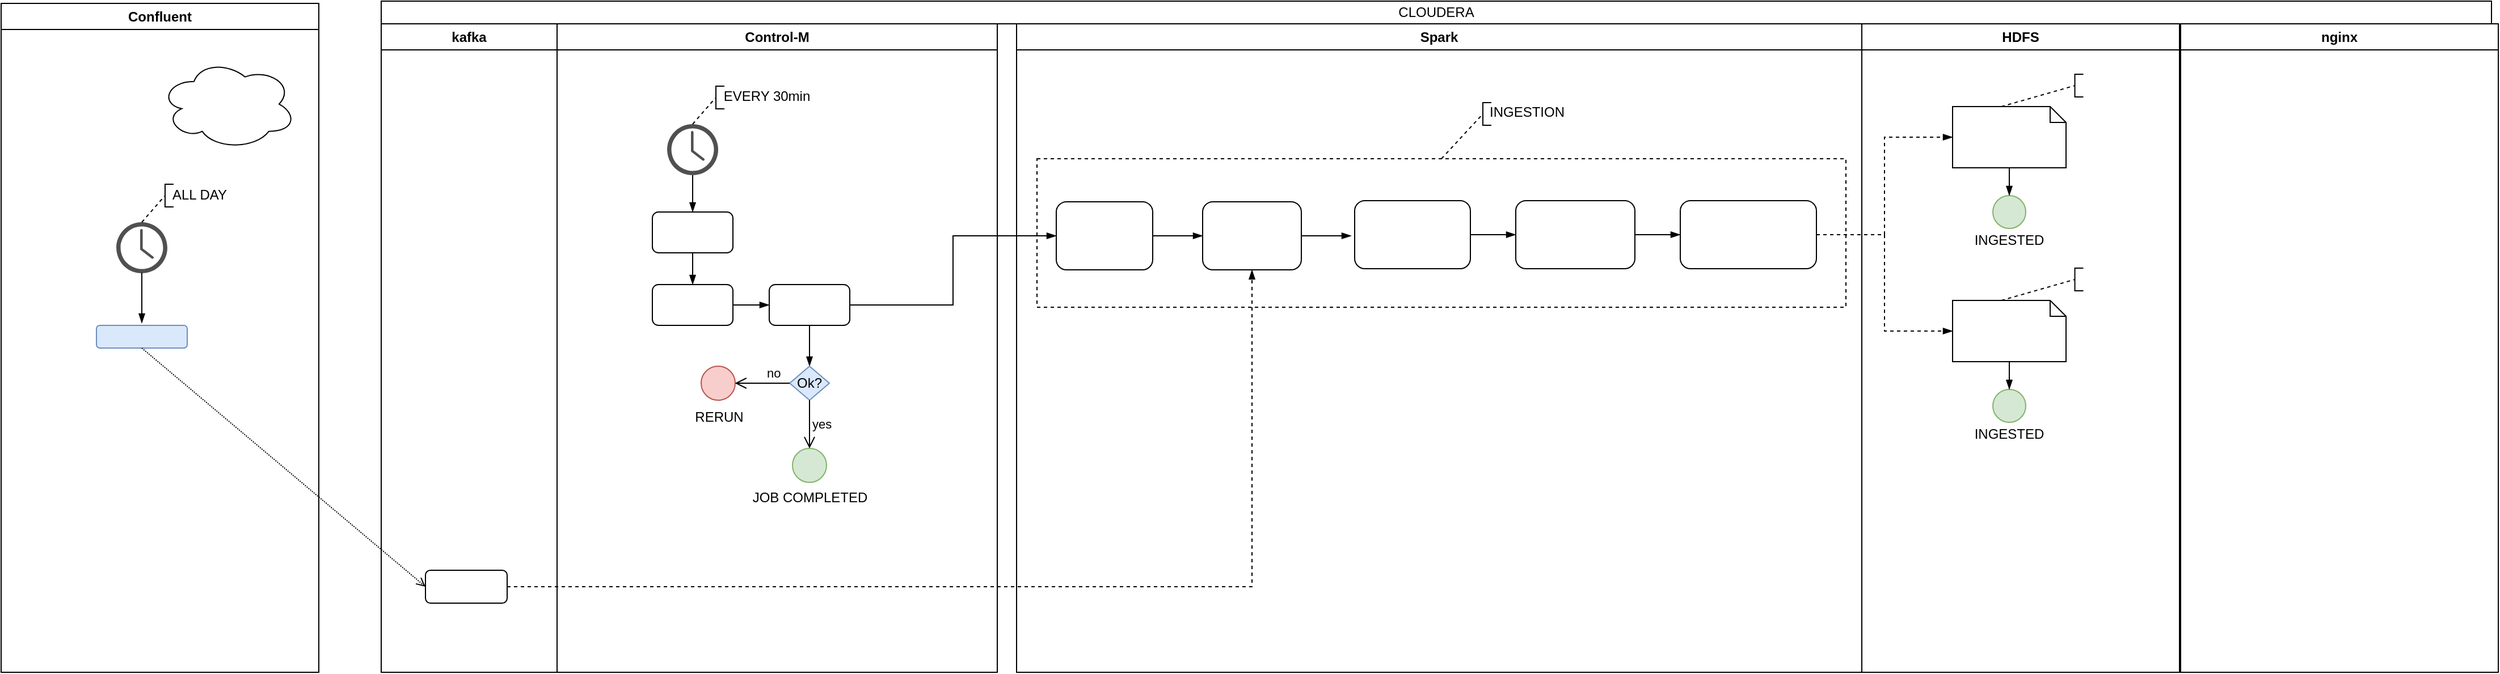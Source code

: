 <mxfile version="12.0.2" type="github" pages="1"><diagram name="Page-1" id="e7e014a7-5840-1c2e-5031-d8a46d1fe8dd"><mxGraphModel dx="768" dy="432" grid="1" gridSize="10" guides="1" tooltips="1" connect="1" arrows="1" fold="1" page="1" pageScale="1" pageWidth="1169" pageHeight="826" background="#ffffff" math="0" shadow="0"><root><mxCell id="0"/><mxCell id="1" parent="0"/><mxCell id="2" value="Confluent" style="swimlane;whiteSpace=wrap" parent="1" vertex="1"><mxGeometry x="110" y="110" width="280" height="590" as="geometry"/></mxCell><mxCell id="-tJp1rb8S91as2KeqpWI-114" value="" style="pointerEvents=1;shadow=0;dashed=0;html=1;strokeColor=none;fillColor=#505050;labelPosition=center;verticalLabelPosition=bottom;verticalAlign=top;outlineConnect=0;align=center;shape=mxgraph.office.concepts.clock;" parent="2" vertex="1"><mxGeometry x="101.5" y="193" width="45" height="45" as="geometry"/></mxCell><mxCell id="-tJp1rb8S91as2KeqpWI-116" value="" style="endArrow=none;dashed=1;html=1;" parent="2" edge="1"><mxGeometry width="50" height="50" relative="1" as="geometry"><mxPoint x="124" y="193" as="sourcePoint"/><mxPoint x="144" y="170" as="targetPoint"/></mxGeometry></mxCell><mxCell id="-tJp1rb8S91as2KeqpWI-117" value="" style="shape=partialRectangle;whiteSpace=wrap;html=1;bottom=1;right=1;left=1;top=0;fillColor=none;routingCenterX=-0.5;rotation=90;" parent="2" vertex="1"><mxGeometry x="138" y="166" width="20" height="7" as="geometry"/></mxCell><mxCell id="-tJp1rb8S91as2KeqpWI-120" value="" style="rounded=1;whiteSpace=wrap;html=1;fillColor=#dae8fc;strokeColor=#6c8ebf;" parent="2" vertex="1"><mxGeometry x="84" y="284" width="80" height="20" as="geometry"/></mxCell><mxCell id="-tJp1rb8S91as2KeqpWI-121" value="" style="endArrow=blockThin;html=1;endFill=1;" parent="2" edge="1"><mxGeometry width="50" height="50" relative="1" as="geometry"><mxPoint x="124" y="237.5" as="sourcePoint"/><mxPoint x="124" y="282" as="targetPoint"/></mxGeometry></mxCell><mxCell id="-tJp1rb8S91as2KeqpWI-133" value="ALL DAY" style="text;html=1;strokeColor=none;fillColor=none;align=center;verticalAlign=middle;whiteSpace=wrap;rounded=0;" parent="2" vertex="1"><mxGeometry x="144.5" y="158.5" width="60" height="20" as="geometry"/></mxCell><mxCell id="OWowFhd_79q7sSXiyCQ7-5" value="" style="ellipse;shape=cloud;whiteSpace=wrap;html=1;" vertex="1" parent="2"><mxGeometry x="140" y="48.833" width="120" height="80" as="geometry"/></mxCell><mxCell id="3" value="kafka" style="swimlane;whiteSpace=wrap" parent="1" vertex="1"><mxGeometry x="445" y="128" width="155" height="572" as="geometry"/></mxCell><mxCell id="-tJp1rb8S91as2KeqpWI-135" value="" style="rounded=1;whiteSpace=wrap;html=1;" parent="3" vertex="1"><mxGeometry x="39" y="482" width="72" height="29" as="geometry"/></mxCell><mxCell id="4" value="Control-M" style="swimlane;whiteSpace=wrap;startSize=23;" parent="1" vertex="1"><mxGeometry x="600" y="128" width="388" height="572" as="geometry"/></mxCell><mxCell id="-tJp1rb8S91as2KeqpWI-182" value="" style="edgeStyle=orthogonalEdgeStyle;rounded=0;orthogonalLoop=1;jettySize=auto;html=1;endArrow=blockThin;endFill=1;" parent="4" source="-tJp1rb8S91as2KeqpWI-138" target="-tJp1rb8S91as2KeqpWI-144" edge="1"><mxGeometry relative="1" as="geometry"/></mxCell><mxCell id="-tJp1rb8S91as2KeqpWI-138" value="" style="pointerEvents=1;shadow=0;dashed=0;html=1;strokeColor=none;fillColor=#505050;labelPosition=center;verticalLabelPosition=bottom;verticalAlign=top;outlineConnect=0;align=center;shape=mxgraph.office.concepts.clock;" parent="4" vertex="1"><mxGeometry x="97" y="88.5" width="45" height="45" as="geometry"/></mxCell><mxCell id="-tJp1rb8S91as2KeqpWI-139" value="" style="endArrow=none;dashed=1;html=1;" parent="4" edge="1"><mxGeometry width="50" height="50" relative="1" as="geometry"><mxPoint x="119.5" y="88.5" as="sourcePoint"/><mxPoint x="139.5" y="65.5" as="targetPoint"/></mxGeometry></mxCell><mxCell id="-tJp1rb8S91as2KeqpWI-140" value="" style="shape=partialRectangle;whiteSpace=wrap;html=1;bottom=1;right=1;left=1;top=0;fillColor=none;routingCenterX=-0.5;rotation=90;" parent="4" vertex="1"><mxGeometry x="133.5" y="61.5" width="20" height="7" as="geometry"/></mxCell><mxCell id="-tJp1rb8S91as2KeqpWI-142" value="EVERY 30min" style="text;html=1;strokeColor=none;fillColor=none;align=center;verticalAlign=middle;whiteSpace=wrap;rounded=0;" parent="4" vertex="1"><mxGeometry x="140" y="54" width="90" height="20" as="geometry"/></mxCell><mxCell id="-tJp1rb8S91as2KeqpWI-189" value="" style="edgeStyle=orthogonalEdgeStyle;rounded=0;orthogonalLoop=1;jettySize=auto;html=1;endArrow=blockThin;endFill=1;" parent="4" source="-tJp1rb8S91as2KeqpWI-144" target="-tJp1rb8S91as2KeqpWI-188" edge="1"><mxGeometry relative="1" as="geometry"/></mxCell><mxCell id="-tJp1rb8S91as2KeqpWI-144" value="" style="rounded=1;whiteSpace=wrap;html=1;" parent="4" vertex="1"><mxGeometry x="84" y="166" width="71" height="36" as="geometry"/></mxCell><mxCell id="-tJp1rb8S91as2KeqpWI-191" value="" style="edgeStyle=orthogonalEdgeStyle;rounded=0;orthogonalLoop=1;jettySize=auto;html=1;endArrow=blockThin;endFill=1;" parent="4" source="-tJp1rb8S91as2KeqpWI-188" target="-tJp1rb8S91as2KeqpWI-190" edge="1"><mxGeometry relative="1" as="geometry"/></mxCell><mxCell id="-tJp1rb8S91as2KeqpWI-188" value="" style="rounded=1;whiteSpace=wrap;html=1;" parent="4" vertex="1"><mxGeometry x="84" y="230" width="71" height="36" as="geometry"/></mxCell><mxCell id="-tJp1rb8S91as2KeqpWI-194" style="edgeStyle=orthogonalEdgeStyle;rounded=0;orthogonalLoop=1;jettySize=auto;html=1;exitX=0.5;exitY=1;exitDx=0;exitDy=0;entryX=0.5;entryY=0;entryDx=0;entryDy=0;endArrow=blockThin;endFill=1;" parent="4" source="-tJp1rb8S91as2KeqpWI-190" target="-tJp1rb8S91as2KeqpWI-165" edge="1"><mxGeometry relative="1" as="geometry"/></mxCell><mxCell id="-tJp1rb8S91as2KeqpWI-190" value="" style="rounded=1;whiteSpace=wrap;html=1;" parent="4" vertex="1"><mxGeometry x="187" y="230" width="71" height="36" as="geometry"/></mxCell><mxCell id="-tJp1rb8S91as2KeqpWI-151" value="" style="ellipse;whiteSpace=wrap;html=1;aspect=fixed;fillColor=#f8cecc;strokeColor=#b85450;" parent="4" vertex="1"><mxGeometry x="127" y="302" width="30" height="30" as="geometry"/></mxCell><mxCell id="-tJp1rb8S91as2KeqpWI-152" value="RERUN" style="text;html=1;strokeColor=none;fillColor=none;align=center;verticalAlign=middle;whiteSpace=wrap;rounded=0;" parent="4" vertex="1"><mxGeometry x="123" y="337" width="40" height="20" as="geometry"/></mxCell><mxCell id="-tJp1rb8S91as2KeqpWI-153" value="" style="ellipse;whiteSpace=wrap;html=1;aspect=fixed;fillColor=#d5e8d4;strokeColor=#82b366;" parent="4" vertex="1"><mxGeometry x="207.5" y="374.5" width="30" height="30" as="geometry"/></mxCell><mxCell id="-tJp1rb8S91as2KeqpWI-154" value="JOB COMPLETED" style="text;html=1;strokeColor=none;fillColor=none;align=center;verticalAlign=middle;whiteSpace=wrap;rounded=0;" parent="4" vertex="1"><mxGeometry x="167.5" y="408" width="110" height="20" as="geometry"/></mxCell><mxCell id="-tJp1rb8S91as2KeqpWI-165" value="Ok?" style="rhombus;whiteSpace=wrap;html=1;fillColor=#dae8fc;strokeColor=#6c8ebf;" parent="4" vertex="1"><mxGeometry x="205" y="302" width="35" height="30" as="geometry"/></mxCell><mxCell id="-tJp1rb8S91as2KeqpWI-166" value="no" style="edgeStyle=orthogonalEdgeStyle;html=1;align=left;verticalAlign=bottom;endArrow=open;endSize=8;entryX=1;entryY=0.5;entryDx=0;entryDy=0;" parent="4" edge="1"><mxGeometry x="-0.087" relative="1" as="geometry"><mxPoint x="156.793" y="317" as="targetPoint"/><mxPoint x="205" y="317" as="sourcePoint"/><mxPoint as="offset"/></mxGeometry></mxCell><mxCell id="-tJp1rb8S91as2KeqpWI-167" value="yes" style="edgeStyle=orthogonalEdgeStyle;html=1;align=left;verticalAlign=top;endArrow=open;endSize=8;entryX=0.5;entryY=0;entryDx=0;entryDy=0;" parent="4" source="-tJp1rb8S91as2KeqpWI-165" target="-tJp1rb8S91as2KeqpWI-153" edge="1"><mxGeometry x="0.003" y="-14" relative="1" as="geometry"><mxPoint x="227.5" y="407" as="targetPoint"/><mxPoint x="14" y="-14" as="offset"/></mxGeometry></mxCell><mxCell id="-tJp1rb8S91as2KeqpWI-44" value="CLOUDERA" style="rounded=0;whiteSpace=wrap;html=1;" parent="1" vertex="1"><mxGeometry x="445" y="108" width="1860" height="20" as="geometry"/></mxCell><mxCell id="-tJp1rb8S91as2KeqpWI-45" value="Spark" style="swimlane;whiteSpace=wrap;startSize=23;" parent="1" vertex="1"><mxGeometry x="1005" y="128" width="745" height="572" as="geometry"/></mxCell><mxCell id="-tJp1rb8S91as2KeqpWI-180" value="" style="rounded=0;whiteSpace=wrap;html=1;dashed=1;" parent="-tJp1rb8S91as2KeqpWI-45" vertex="1"><mxGeometry x="18" y="119" width="713" height="131" as="geometry"/></mxCell><mxCell id="-tJp1rb8S91as2KeqpWI-176" style="edgeStyle=orthogonalEdgeStyle;rounded=0;orthogonalLoop=1;jettySize=auto;html=1;exitX=1;exitY=0.5;exitDx=0;exitDy=0;entryX=0;entryY=0.5;entryDx=0;entryDy=0;endArrow=blockThin;endFill=1;" parent="-tJp1rb8S91as2KeqpWI-45" source="-tJp1rb8S91as2KeqpWI-168" target="-tJp1rb8S91as2KeqpWI-169" edge="1"><mxGeometry relative="1" as="geometry"/></mxCell><mxCell id="-tJp1rb8S91as2KeqpWI-168" value="" style="rounded=1;whiteSpace=wrap;html=1;" parent="-tJp1rb8S91as2KeqpWI-45" vertex="1"><mxGeometry x="35" y="157" width="85" height="60" as="geometry"/></mxCell><mxCell id="-tJp1rb8S91as2KeqpWI-169" value="" style="rounded=1;whiteSpace=wrap;html=1;" parent="-tJp1rb8S91as2KeqpWI-45" vertex="1"><mxGeometry x="164" y="157" width="87" height="60" as="geometry"/></mxCell><mxCell id="-tJp1rb8S91as2KeqpWI-178" value="" style="edgeStyle=orthogonalEdgeStyle;rounded=0;orthogonalLoop=1;jettySize=auto;html=1;endArrow=blockThin;endFill=1;" parent="-tJp1rb8S91as2KeqpWI-45" source="-tJp1rb8S91as2KeqpWI-170" target="-tJp1rb8S91as2KeqpWI-171" edge="1"><mxGeometry relative="1" as="geometry"/></mxCell><mxCell id="-tJp1rb8S91as2KeqpWI-170" value="" style="rounded=1;whiteSpace=wrap;html=1;" parent="-tJp1rb8S91as2KeqpWI-45" vertex="1"><mxGeometry x="298" y="156" width="102" height="60" as="geometry"/></mxCell><mxCell id="-tJp1rb8S91as2KeqpWI-179" value="" style="edgeStyle=orthogonalEdgeStyle;rounded=0;orthogonalLoop=1;jettySize=auto;html=1;endArrow=blockThin;endFill=1;" parent="-tJp1rb8S91as2KeqpWI-45" source="-tJp1rb8S91as2KeqpWI-171" target="-tJp1rb8S91as2KeqpWI-172" edge="1"><mxGeometry relative="1" as="geometry"/></mxCell><mxCell id="-tJp1rb8S91as2KeqpWI-171" value="" style="rounded=1;whiteSpace=wrap;html=1;" parent="-tJp1rb8S91as2KeqpWI-45" vertex="1"><mxGeometry x="440" y="156" width="105" height="60" as="geometry"/></mxCell><mxCell id="-tJp1rb8S91as2KeqpWI-172" value="" style="rounded=1;whiteSpace=wrap;html=1;" parent="-tJp1rb8S91as2KeqpWI-45" vertex="1"><mxGeometry x="585" y="156" width="120" height="60" as="geometry"/></mxCell><mxCell id="-tJp1rb8S91as2KeqpWI-198" value="" style="endArrow=none;html=1;dashed=1;exitX=0.5;exitY=0;exitDx=0;exitDy=0;entryX=0.5;entryY=1;entryDx=0;entryDy=0;" parent="-tJp1rb8S91as2KeqpWI-45" source="-tJp1rb8S91as2KeqpWI-180" target="-tJp1rb8S91as2KeqpWI-200" edge="1"><mxGeometry width="50" height="50" relative="1" as="geometry"><mxPoint x="355" y="105" as="sourcePoint"/><mxPoint x="405" y="55" as="targetPoint"/></mxGeometry></mxCell><mxCell id="-tJp1rb8S91as2KeqpWI-200" value="" style="shape=partialRectangle;whiteSpace=wrap;html=1;bottom=1;right=1;left=1;top=0;fillColor=none;routingCenterX=-0.5;rotation=90;" parent="-tJp1rb8S91as2KeqpWI-45" vertex="1"><mxGeometry x="404.5" y="76" width="20" height="7" as="geometry"/></mxCell><mxCell id="-tJp1rb8S91as2KeqpWI-201" value="INGESTION" style="text;html=1;strokeColor=none;fillColor=none;align=center;verticalAlign=middle;whiteSpace=wrap;rounded=0;" parent="-tJp1rb8S91as2KeqpWI-45" vertex="1"><mxGeometry x="404.5" y="66.5" width="90" height="22" as="geometry"/></mxCell><mxCell id="-tJp1rb8S91as2KeqpWI-64" value="HDFS" style="swimlane;whiteSpace=wrap" parent="1" vertex="1"><mxGeometry x="1750" y="128" width="280" height="572" as="geometry"/></mxCell><mxCell id="-tJp1rb8S91as2KeqpWI-202" value="" style="shape=note;whiteSpace=wrap;html=1;size=14;verticalAlign=top;align=left;spacingTop=-6;" parent="-tJp1rb8S91as2KeqpWI-64" vertex="1"><mxGeometry x="80" y="73" width="100" height="54" as="geometry"/></mxCell><mxCell id="-tJp1rb8S91as2KeqpWI-204" value="" style="ellipse;whiteSpace=wrap;html=1;aspect=fixed;fillColor=#d5e8d4;strokeColor=#82b366;" parent="-tJp1rb8S91as2KeqpWI-64" vertex="1"><mxGeometry x="115.5" y="151.5" width="29" height="29" as="geometry"/></mxCell><mxCell id="-tJp1rb8S91as2KeqpWI-203" style="edgeStyle=orthogonalEdgeStyle;rounded=0;orthogonalLoop=1;jettySize=auto;html=1;endArrow=blockThin;endFill=1;entryX=0.5;entryY=0;entryDx=0;entryDy=0;" parent="-tJp1rb8S91as2KeqpWI-64" source="-tJp1rb8S91as2KeqpWI-202" target="-tJp1rb8S91as2KeqpWI-204" edge="1"><mxGeometry relative="1" as="geometry"><mxPoint x="130" y="196" as="targetPoint"/></mxGeometry></mxCell><mxCell id="-tJp1rb8S91as2KeqpWI-205" value="INGESTED" style="text;html=1;strokeColor=none;fillColor=none;align=center;verticalAlign=middle;whiteSpace=wrap;rounded=0;" parent="-tJp1rb8S91as2KeqpWI-64" vertex="1"><mxGeometry x="110" y="180.5" width="40" height="20" as="geometry"/></mxCell><mxCell id="-tJp1rb8S91as2KeqpWI-206" value="" style="shape=partialRectangle;whiteSpace=wrap;html=1;bottom=1;right=1;left=1;top=0;fillColor=none;routingCenterX=-0.5;rotation=90;" parent="-tJp1rb8S91as2KeqpWI-64" vertex="1"><mxGeometry x="181.27" y="51" width="20" height="7" as="geometry"/></mxCell><mxCell id="-tJp1rb8S91as2KeqpWI-207" value="" style="endArrow=none;dashed=1;html=1;exitX=0;exitY=0;exitDx=43;exitDy=0;exitPerimeter=0;entryX=0.5;entryY=1;entryDx=0;entryDy=0;" parent="-tJp1rb8S91as2KeqpWI-64" source="-tJp1rb8S91as2KeqpWI-202" target="-tJp1rb8S91as2KeqpWI-206" edge="1"><mxGeometry width="50" height="50" relative="1" as="geometry"><mxPoint x="120" y="86" as="sourcePoint"/><mxPoint x="170" y="36" as="targetPoint"/></mxGeometry></mxCell><mxCell id="-tJp1rb8S91as2KeqpWI-209" value="" style="shape=note;whiteSpace=wrap;html=1;size=14;verticalAlign=top;align=left;spacingTop=-6;" parent="-tJp1rb8S91as2KeqpWI-64" vertex="1"><mxGeometry x="80" y="244" width="100" height="54" as="geometry"/></mxCell><mxCell id="-tJp1rb8S91as2KeqpWI-210" value="" style="ellipse;whiteSpace=wrap;html=1;aspect=fixed;fillColor=#d5e8d4;strokeColor=#82b366;" parent="-tJp1rb8S91as2KeqpWI-64" vertex="1"><mxGeometry x="115.5" y="322.5" width="29" height="29" as="geometry"/></mxCell><mxCell id="-tJp1rb8S91as2KeqpWI-211" style="edgeStyle=orthogonalEdgeStyle;rounded=0;orthogonalLoop=1;jettySize=auto;html=1;endArrow=blockThin;endFill=1;entryX=0.5;entryY=0;entryDx=0;entryDy=0;" parent="-tJp1rb8S91as2KeqpWI-64" source="-tJp1rb8S91as2KeqpWI-209" target="-tJp1rb8S91as2KeqpWI-210" edge="1"><mxGeometry relative="1" as="geometry"><mxPoint x="-1981" y="226" as="targetPoint"/></mxGeometry></mxCell><mxCell id="-tJp1rb8S91as2KeqpWI-212" value="INGESTED" style="text;html=1;strokeColor=none;fillColor=none;align=center;verticalAlign=middle;whiteSpace=wrap;rounded=0;" parent="-tJp1rb8S91as2KeqpWI-64" vertex="1"><mxGeometry x="110" y="351.5" width="40" height="20" as="geometry"/></mxCell><mxCell id="-tJp1rb8S91as2KeqpWI-213" value="" style="shape=partialRectangle;whiteSpace=wrap;html=1;bottom=1;right=1;left=1;top=0;fillColor=none;routingCenterX=-0.5;rotation=90;" parent="-tJp1rb8S91as2KeqpWI-64" vertex="1"><mxGeometry x="181.27" y="222" width="20" height="7" as="geometry"/></mxCell><mxCell id="-tJp1rb8S91as2KeqpWI-214" value="" style="endArrow=none;dashed=1;html=1;exitX=0;exitY=0;exitDx=43;exitDy=0;exitPerimeter=0;entryX=0.5;entryY=1;entryDx=0;entryDy=0;" parent="-tJp1rb8S91as2KeqpWI-64" source="-tJp1rb8S91as2KeqpWI-209" target="-tJp1rb8S91as2KeqpWI-213" edge="1"><mxGeometry width="50" height="50" relative="1" as="geometry"><mxPoint x="-1991" y="116" as="sourcePoint"/><mxPoint x="-1941" y="66" as="targetPoint"/></mxGeometry></mxCell><mxCell id="-tJp1rb8S91as2KeqpWI-83" value="nginx" style="swimlane;whiteSpace=wrap" parent="1" vertex="1"><mxGeometry x="2031" y="128" width="280" height="572" as="geometry"/></mxCell><mxCell id="-tJp1rb8S91as2KeqpWI-173" style="edgeStyle=orthogonalEdgeStyle;rounded=0;orthogonalLoop=1;jettySize=auto;html=1;exitX=1;exitY=0.5;exitDx=0;exitDy=0;entryX=0;entryY=0.5;entryDx=0;entryDy=0;endArrow=blockThin;endFill=1;" parent="1" source="-tJp1rb8S91as2KeqpWI-190" target="-tJp1rb8S91as2KeqpWI-168" edge="1"><mxGeometry relative="1" as="geometry"><mxPoint x="950.19" y="432.952" as="sourcePoint"/></mxGeometry></mxCell><mxCell id="-tJp1rb8S91as2KeqpWI-177" style="edgeStyle=orthogonalEdgeStyle;rounded=0;orthogonalLoop=1;jettySize=auto;html=1;exitX=1;exitY=0.5;exitDx=0;exitDy=0;endArrow=blockThin;endFill=1;" parent="1" source="-tJp1rb8S91as2KeqpWI-169" edge="1"><mxGeometry relative="1" as="geometry"><mxPoint x="1300" y="315" as="targetPoint"/></mxGeometry></mxCell><mxCell id="-tJp1rb8S91as2KeqpWI-195" style="edgeStyle=orthogonalEdgeStyle;rounded=0;orthogonalLoop=1;jettySize=auto;html=1;endArrow=blockThin;endFill=1;dashed=1;" parent="1" source="-tJp1rb8S91as2KeqpWI-135" target="-tJp1rb8S91as2KeqpWI-169" edge="1"><mxGeometry relative="1" as="geometry"/></mxCell><mxCell id="-tJp1rb8S91as2KeqpWI-215" style="edgeStyle=orthogonalEdgeStyle;rounded=0;orthogonalLoop=1;jettySize=auto;html=1;exitX=1;exitY=0.5;exitDx=0;exitDy=0;entryX=0;entryY=0.5;entryDx=0;entryDy=0;entryPerimeter=0;endArrow=blockThin;endFill=1;dashed=1;" parent="1" source="-tJp1rb8S91as2KeqpWI-172" target="-tJp1rb8S91as2KeqpWI-202" edge="1"><mxGeometry relative="1" as="geometry"/></mxCell><mxCell id="-tJp1rb8S91as2KeqpWI-216" style="edgeStyle=orthogonalEdgeStyle;rounded=0;orthogonalLoop=1;jettySize=auto;html=1;entryX=0;entryY=0.5;entryDx=0;entryDy=0;entryPerimeter=0;endArrow=blockThin;endFill=1;dashed=1;" parent="1" source="-tJp1rb8S91as2KeqpWI-172" target="-tJp1rb8S91as2KeqpWI-209" edge="1"><mxGeometry relative="1" as="geometry"/></mxCell><mxCell id="-tJp1rb8S91as2KeqpWI-137" value="" style="endArrow=open;html=1;dashed=1;dashPattern=1 1;endFill=0;entryX=0;entryY=0.5;entryDx=0;entryDy=0;exitX=0.5;exitY=1;exitDx=0;exitDy=0;" parent="1" source="-tJp1rb8S91as2KeqpWI-120" target="-tJp1rb8S91as2KeqpWI-135" edge="1"><mxGeometry width="50" height="50" relative="1" as="geometry"><mxPoint x="280" y="606.5" as="sourcePoint"/><mxPoint x="450" y="606.5" as="targetPoint"/></mxGeometry></mxCell></root></mxGraphModel></diagram></mxfile>